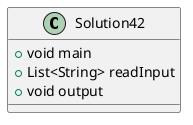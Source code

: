 @startuml
'https://plantuml.com/sequence-diagram

class Solution42
{
    + void main
    + List<String> readInput
    + void output
}
@enduml